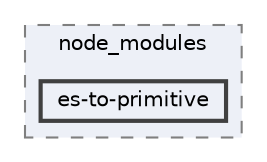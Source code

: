 digraph "pkiclassroomrescheduler/src/main/frontend/node_modules/es-to-primitive"
{
 // LATEX_PDF_SIZE
  bgcolor="transparent";
  edge [fontname=Helvetica,fontsize=10,labelfontname=Helvetica,labelfontsize=10];
  node [fontname=Helvetica,fontsize=10,shape=box,height=0.2,width=0.4];
  compound=true
  subgraph clusterdir_72953eda66ccb3a2722c28e1c3e6c23b {
    graph [ bgcolor="#edf0f7", pencolor="grey50", label="node_modules", fontname=Helvetica,fontsize=10 style="filled,dashed", URL="dir_72953eda66ccb3a2722c28e1c3e6c23b.html",tooltip=""]
  dir_5fd925ecabfc95f81b59b01e24563cca [label="es-to-primitive", fillcolor="#edf0f7", color="grey25", style="filled,bold", URL="dir_5fd925ecabfc95f81b59b01e24563cca.html",tooltip=""];
  }
}
